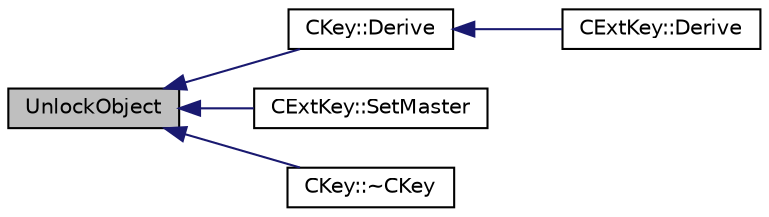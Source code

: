 digraph "UnlockObject"
{
  edge [fontname="Helvetica",fontsize="10",labelfontname="Helvetica",labelfontsize="10"];
  node [fontname="Helvetica",fontsize="10",shape=record];
  rankdir="LR";
  Node13 [label="UnlockObject",height=0.2,width=0.4,color="black", fillcolor="grey75", style="filled", fontcolor="black"];
  Node13 -> Node14 [dir="back",color="midnightblue",fontsize="10",style="solid",fontname="Helvetica"];
  Node14 [label="CKey::Derive",height=0.2,width=0.4,color="black", fillcolor="white", style="filled",URL="$class_c_key.html#a5166e6f49c17c3ad47ac0fa89305307b",tooltip="Derive BIP32 child key. "];
  Node14 -> Node15 [dir="back",color="midnightblue",fontsize="10",style="solid",fontname="Helvetica"];
  Node15 [label="CExtKey::Derive",height=0.2,width=0.4,color="black", fillcolor="white", style="filled",URL="$struct_c_ext_key.html#a589df63664c6d12bfe071b747a245b1d"];
  Node13 -> Node16 [dir="back",color="midnightblue",fontsize="10",style="solid",fontname="Helvetica"];
  Node16 [label="CExtKey::SetMaster",height=0.2,width=0.4,color="black", fillcolor="white", style="filled",URL="$struct_c_ext_key.html#a8cd6ecafdd649082601d7eebbec79688"];
  Node13 -> Node17 [dir="back",color="midnightblue",fontsize="10",style="solid",fontname="Helvetica"];
  Node17 [label="CKey::~CKey",height=0.2,width=0.4,color="black", fillcolor="white", style="filled",URL="$class_c_key.html#a57d5b254748cef054c40f99c1c339147",tooltip="Destructor (again necessary because of memlocking). "];
}
